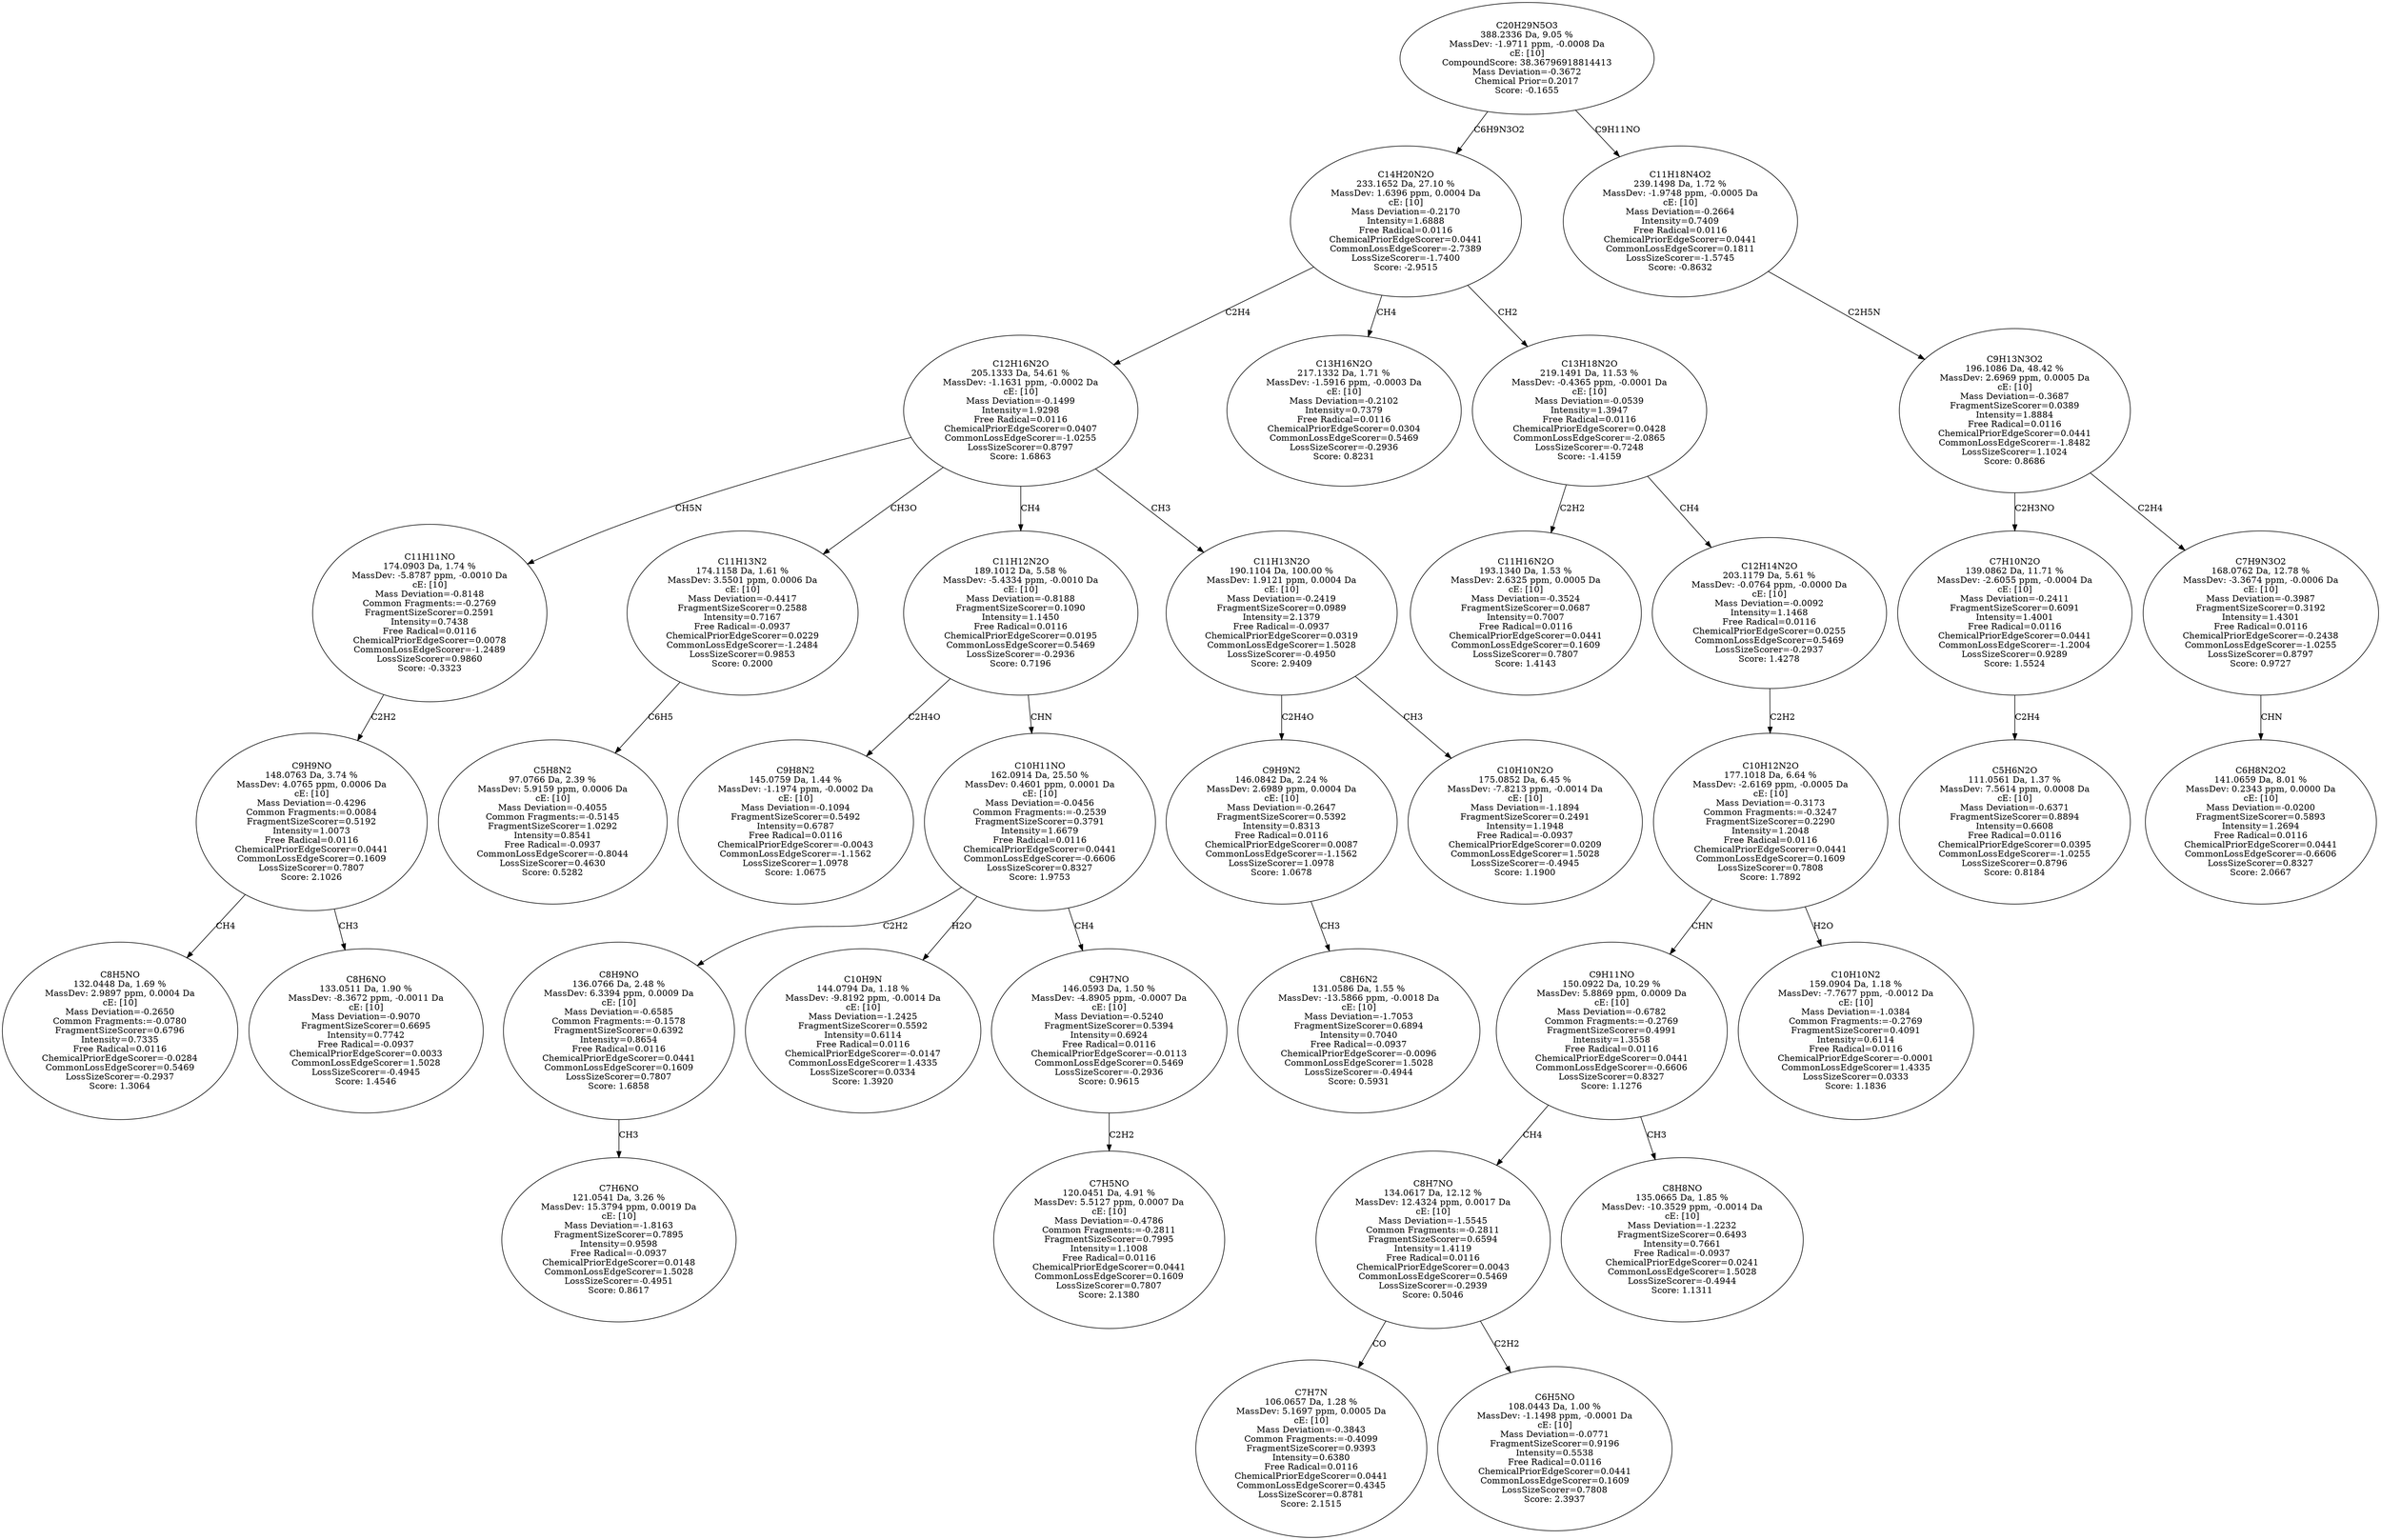 strict digraph {
v1 [label="C8H5NO\n132.0448 Da, 1.69 %\nMassDev: 2.9897 ppm, 0.0004 Da\ncE: [10]\nMass Deviation=-0.2650\nCommon Fragments:=-0.0780\nFragmentSizeScorer=0.6796\nIntensity=0.7335\nFree Radical=0.0116\nChemicalPriorEdgeScorer=-0.0284\nCommonLossEdgeScorer=0.5469\nLossSizeScorer=-0.2937\nScore: 1.3064"];
v2 [label="C8H6NO\n133.0511 Da, 1.90 %\nMassDev: -8.3672 ppm, -0.0011 Da\ncE: [10]\nMass Deviation=-0.9070\nFragmentSizeScorer=0.6695\nIntensity=0.7742\nFree Radical=-0.0937\nChemicalPriorEdgeScorer=0.0033\nCommonLossEdgeScorer=1.5028\nLossSizeScorer=-0.4945\nScore: 1.4546"];
v3 [label="C9H9NO\n148.0763 Da, 3.74 %\nMassDev: 4.0765 ppm, 0.0006 Da\ncE: [10]\nMass Deviation=-0.4296\nCommon Fragments:=0.0084\nFragmentSizeScorer=0.5192\nIntensity=1.0073\nFree Radical=0.0116\nChemicalPriorEdgeScorer=0.0441\nCommonLossEdgeScorer=0.1609\nLossSizeScorer=0.7807\nScore: 2.1026"];
v4 [label="C11H11NO\n174.0903 Da, 1.74 %\nMassDev: -5.8787 ppm, -0.0010 Da\ncE: [10]\nMass Deviation=-0.8148\nCommon Fragments:=-0.2769\nFragmentSizeScorer=0.2591\nIntensity=0.7438\nFree Radical=0.0116\nChemicalPriorEdgeScorer=0.0078\nCommonLossEdgeScorer=-1.2489\nLossSizeScorer=0.9860\nScore: -0.3323"];
v5 [label="C5H8N2\n97.0766 Da, 2.39 %\nMassDev: 5.9159 ppm, 0.0006 Da\ncE: [10]\nMass Deviation=-0.4055\nCommon Fragments:=-0.5145\nFragmentSizeScorer=1.0292\nIntensity=0.8541\nFree Radical=-0.0937\nCommonLossEdgeScorer=-0.8044\nLossSizeScorer=0.4630\nScore: 0.5282"];
v6 [label="C11H13N2\n174.1158 Da, 1.61 %\nMassDev: 3.5501 ppm, 0.0006 Da\ncE: [10]\nMass Deviation=-0.4417\nFragmentSizeScorer=0.2588\nIntensity=0.7167\nFree Radical=-0.0937\nChemicalPriorEdgeScorer=0.0229\nCommonLossEdgeScorer=-1.2484\nLossSizeScorer=0.9853\nScore: 0.2000"];
v7 [label="C9H8N2\n145.0759 Da, 1.44 %\nMassDev: -1.1974 ppm, -0.0002 Da\ncE: [10]\nMass Deviation=-0.1094\nFragmentSizeScorer=0.5492\nIntensity=0.6787\nFree Radical=0.0116\nChemicalPriorEdgeScorer=-0.0043\nCommonLossEdgeScorer=-1.1562\nLossSizeScorer=1.0978\nScore: 1.0675"];
v8 [label="C7H6NO\n121.0541 Da, 3.26 %\nMassDev: 15.3794 ppm, 0.0019 Da\ncE: [10]\nMass Deviation=-1.8163\nFragmentSizeScorer=0.7895\nIntensity=0.9598\nFree Radical=-0.0937\nChemicalPriorEdgeScorer=0.0148\nCommonLossEdgeScorer=1.5028\nLossSizeScorer=-0.4951\nScore: 0.8617"];
v9 [label="C8H9NO\n136.0766 Da, 2.48 %\nMassDev: 6.3394 ppm, 0.0009 Da\ncE: [10]\nMass Deviation=-0.6585\nCommon Fragments:=-0.1578\nFragmentSizeScorer=0.6392\nIntensity=0.8654\nFree Radical=0.0116\nChemicalPriorEdgeScorer=0.0441\nCommonLossEdgeScorer=0.1609\nLossSizeScorer=0.7807\nScore: 1.6858"];
v10 [label="C10H9N\n144.0794 Da, 1.18 %\nMassDev: -9.8192 ppm, -0.0014 Da\ncE: [10]\nMass Deviation=-1.2425\nFragmentSizeScorer=0.5592\nIntensity=0.6114\nFree Radical=0.0116\nChemicalPriorEdgeScorer=-0.0147\nCommonLossEdgeScorer=1.4335\nLossSizeScorer=0.0334\nScore: 1.3920"];
v11 [label="C7H5NO\n120.0451 Da, 4.91 %\nMassDev: 5.5127 ppm, 0.0007 Da\ncE: [10]\nMass Deviation=-0.4786\nCommon Fragments:=-0.2811\nFragmentSizeScorer=0.7995\nIntensity=1.1008\nFree Radical=0.0116\nChemicalPriorEdgeScorer=0.0441\nCommonLossEdgeScorer=0.1609\nLossSizeScorer=0.7807\nScore: 2.1380"];
v12 [label="C9H7NO\n146.0593 Da, 1.50 %\nMassDev: -4.8905 ppm, -0.0007 Da\ncE: [10]\nMass Deviation=-0.5240\nFragmentSizeScorer=0.5394\nIntensity=0.6924\nFree Radical=0.0116\nChemicalPriorEdgeScorer=-0.0113\nCommonLossEdgeScorer=0.5469\nLossSizeScorer=-0.2936\nScore: 0.9615"];
v13 [label="C10H11NO\n162.0914 Da, 25.50 %\nMassDev: 0.4601 ppm, 0.0001 Da\ncE: [10]\nMass Deviation=-0.0456\nCommon Fragments:=-0.2539\nFragmentSizeScorer=0.3791\nIntensity=1.6679\nFree Radical=0.0116\nChemicalPriorEdgeScorer=0.0441\nCommonLossEdgeScorer=-0.6606\nLossSizeScorer=0.8327\nScore: 1.9753"];
v14 [label="C11H12N2O\n189.1012 Da, 5.58 %\nMassDev: -5.4334 ppm, -0.0010 Da\ncE: [10]\nMass Deviation=-0.8188\nFragmentSizeScorer=0.1090\nIntensity=1.1450\nFree Radical=0.0116\nChemicalPriorEdgeScorer=0.0195\nCommonLossEdgeScorer=0.5469\nLossSizeScorer=-0.2936\nScore: 0.7196"];
v15 [label="C8H6N2\n131.0586 Da, 1.55 %\nMassDev: -13.5866 ppm, -0.0018 Da\ncE: [10]\nMass Deviation=-1.7053\nFragmentSizeScorer=0.6894\nIntensity=0.7040\nFree Radical=-0.0937\nChemicalPriorEdgeScorer=-0.0096\nCommonLossEdgeScorer=1.5028\nLossSizeScorer=-0.4944\nScore: 0.5931"];
v16 [label="C9H9N2\n146.0842 Da, 2.24 %\nMassDev: 2.6989 ppm, 0.0004 Da\ncE: [10]\nMass Deviation=-0.2647\nFragmentSizeScorer=0.5392\nIntensity=0.8313\nFree Radical=0.0116\nChemicalPriorEdgeScorer=0.0087\nCommonLossEdgeScorer=-1.1562\nLossSizeScorer=1.0978\nScore: 1.0678"];
v17 [label="C10H10N2O\n175.0852 Da, 6.45 %\nMassDev: -7.8213 ppm, -0.0014 Da\ncE: [10]\nMass Deviation=-1.1894\nFragmentSizeScorer=0.2491\nIntensity=1.1948\nFree Radical=-0.0937\nChemicalPriorEdgeScorer=0.0209\nCommonLossEdgeScorer=1.5028\nLossSizeScorer=-0.4945\nScore: 1.1900"];
v18 [label="C11H13N2O\n190.1104 Da, 100.00 %\nMassDev: 1.9121 ppm, 0.0004 Da\ncE: [10]\nMass Deviation=-0.2419\nFragmentSizeScorer=0.0989\nIntensity=2.1379\nFree Radical=-0.0937\nChemicalPriorEdgeScorer=0.0319\nCommonLossEdgeScorer=1.5028\nLossSizeScorer=-0.4950\nScore: 2.9409"];
v19 [label="C12H16N2O\n205.1333 Da, 54.61 %\nMassDev: -1.1631 ppm, -0.0002 Da\ncE: [10]\nMass Deviation=-0.1499\nIntensity=1.9298\nFree Radical=0.0116\nChemicalPriorEdgeScorer=0.0407\nCommonLossEdgeScorer=-1.0255\nLossSizeScorer=0.8797\nScore: 1.6863"];
v20 [label="C13H16N2O\n217.1332 Da, 1.71 %\nMassDev: -1.5916 ppm, -0.0003 Da\ncE: [10]\nMass Deviation=-0.2102\nIntensity=0.7379\nFree Radical=0.0116\nChemicalPriorEdgeScorer=0.0304\nCommonLossEdgeScorer=0.5469\nLossSizeScorer=-0.2936\nScore: 0.8231"];
v21 [label="C11H16N2O\n193.1340 Da, 1.53 %\nMassDev: 2.6325 ppm, 0.0005 Da\ncE: [10]\nMass Deviation=-0.3524\nFragmentSizeScorer=0.0687\nIntensity=0.7007\nFree Radical=0.0116\nChemicalPriorEdgeScorer=0.0441\nCommonLossEdgeScorer=0.1609\nLossSizeScorer=0.7807\nScore: 1.4143"];
v22 [label="C7H7N\n106.0657 Da, 1.28 %\nMassDev: 5.1697 ppm, 0.0005 Da\ncE: [10]\nMass Deviation=-0.3843\nCommon Fragments:=-0.4099\nFragmentSizeScorer=0.9393\nIntensity=0.6380\nFree Radical=0.0116\nChemicalPriorEdgeScorer=0.0441\nCommonLossEdgeScorer=0.4345\nLossSizeScorer=0.8781\nScore: 2.1515"];
v23 [label="C6H5NO\n108.0443 Da, 1.00 %\nMassDev: -1.1498 ppm, -0.0001 Da\ncE: [10]\nMass Deviation=-0.0771\nFragmentSizeScorer=0.9196\nIntensity=0.5538\nFree Radical=0.0116\nChemicalPriorEdgeScorer=0.0441\nCommonLossEdgeScorer=0.1609\nLossSizeScorer=0.7808\nScore: 2.3937"];
v24 [label="C8H7NO\n134.0617 Da, 12.12 %\nMassDev: 12.4324 ppm, 0.0017 Da\ncE: [10]\nMass Deviation=-1.5545\nCommon Fragments:=-0.2811\nFragmentSizeScorer=0.6594\nIntensity=1.4119\nFree Radical=0.0116\nChemicalPriorEdgeScorer=0.0043\nCommonLossEdgeScorer=0.5469\nLossSizeScorer=-0.2939\nScore: 0.5046"];
v25 [label="C8H8NO\n135.0665 Da, 1.85 %\nMassDev: -10.3529 ppm, -0.0014 Da\ncE: [10]\nMass Deviation=-1.2232\nFragmentSizeScorer=0.6493\nIntensity=0.7661\nFree Radical=-0.0937\nChemicalPriorEdgeScorer=0.0241\nCommonLossEdgeScorer=1.5028\nLossSizeScorer=-0.4944\nScore: 1.1311"];
v26 [label="C9H11NO\n150.0922 Da, 10.29 %\nMassDev: 5.8869 ppm, 0.0009 Da\ncE: [10]\nMass Deviation=-0.6782\nCommon Fragments:=-0.2769\nFragmentSizeScorer=0.4991\nIntensity=1.3558\nFree Radical=0.0116\nChemicalPriorEdgeScorer=0.0441\nCommonLossEdgeScorer=-0.6606\nLossSizeScorer=0.8327\nScore: 1.1276"];
v27 [label="C10H10N2\n159.0904 Da, 1.18 %\nMassDev: -7.7677 ppm, -0.0012 Da\ncE: [10]\nMass Deviation=-1.0384\nCommon Fragments:=-0.2769\nFragmentSizeScorer=0.4091\nIntensity=0.6114\nFree Radical=0.0116\nChemicalPriorEdgeScorer=-0.0001\nCommonLossEdgeScorer=1.4335\nLossSizeScorer=0.0333\nScore: 1.1836"];
v28 [label="C10H12N2O\n177.1018 Da, 6.64 %\nMassDev: -2.6169 ppm, -0.0005 Da\ncE: [10]\nMass Deviation=-0.3173\nCommon Fragments:=-0.3247\nFragmentSizeScorer=0.2290\nIntensity=1.2048\nFree Radical=0.0116\nChemicalPriorEdgeScorer=0.0441\nCommonLossEdgeScorer=0.1609\nLossSizeScorer=0.7808\nScore: 1.7892"];
v29 [label="C12H14N2O\n203.1179 Da, 5.61 %\nMassDev: -0.0764 ppm, -0.0000 Da\ncE: [10]\nMass Deviation=-0.0092\nIntensity=1.1468\nFree Radical=0.0116\nChemicalPriorEdgeScorer=0.0255\nCommonLossEdgeScorer=0.5469\nLossSizeScorer=-0.2937\nScore: 1.4278"];
v30 [label="C13H18N2O\n219.1491 Da, 11.53 %\nMassDev: -0.4365 ppm, -0.0001 Da\ncE: [10]\nMass Deviation=-0.0539\nIntensity=1.3947\nFree Radical=0.0116\nChemicalPriorEdgeScorer=0.0428\nCommonLossEdgeScorer=-2.0865\nLossSizeScorer=-0.7248\nScore: -1.4159"];
v31 [label="C14H20N2O\n233.1652 Da, 27.10 %\nMassDev: 1.6396 ppm, 0.0004 Da\ncE: [10]\nMass Deviation=-0.2170\nIntensity=1.6888\nFree Radical=0.0116\nChemicalPriorEdgeScorer=0.0441\nCommonLossEdgeScorer=-2.7389\nLossSizeScorer=-1.7400\nScore: -2.9515"];
v32 [label="C5H6N2O\n111.0561 Da, 1.37 %\nMassDev: 7.5614 ppm, 0.0008 Da\ncE: [10]\nMass Deviation=-0.6371\nFragmentSizeScorer=0.8894\nIntensity=0.6608\nFree Radical=0.0116\nChemicalPriorEdgeScorer=0.0395\nCommonLossEdgeScorer=-1.0255\nLossSizeScorer=0.8796\nScore: 0.8184"];
v33 [label="C7H10N2O\n139.0862 Da, 11.71 %\nMassDev: -2.6055 ppm, -0.0004 Da\ncE: [10]\nMass Deviation=-0.2411\nFragmentSizeScorer=0.6091\nIntensity=1.4001\nFree Radical=0.0116\nChemicalPriorEdgeScorer=0.0441\nCommonLossEdgeScorer=-1.2004\nLossSizeScorer=0.9289\nScore: 1.5524"];
v34 [label="C6H8N2O2\n141.0659 Da, 8.01 %\nMassDev: 0.2343 ppm, 0.0000 Da\ncE: [10]\nMass Deviation=-0.0200\nFragmentSizeScorer=0.5893\nIntensity=1.2694\nFree Radical=0.0116\nChemicalPriorEdgeScorer=0.0441\nCommonLossEdgeScorer=-0.6606\nLossSizeScorer=0.8327\nScore: 2.0667"];
v35 [label="C7H9N3O2\n168.0762 Da, 12.78 %\nMassDev: -3.3674 ppm, -0.0006 Da\ncE: [10]\nMass Deviation=-0.3987\nFragmentSizeScorer=0.3192\nIntensity=1.4301\nFree Radical=0.0116\nChemicalPriorEdgeScorer=-0.2438\nCommonLossEdgeScorer=-1.0255\nLossSizeScorer=0.8797\nScore: 0.9727"];
v36 [label="C9H13N3O2\n196.1086 Da, 48.42 %\nMassDev: 2.6969 ppm, 0.0005 Da\ncE: [10]\nMass Deviation=-0.3687\nFragmentSizeScorer=0.0389\nIntensity=1.8884\nFree Radical=0.0116\nChemicalPriorEdgeScorer=0.0441\nCommonLossEdgeScorer=-1.8482\nLossSizeScorer=1.1024\nScore: 0.8686"];
v37 [label="C11H18N4O2\n239.1498 Da, 1.72 %\nMassDev: -1.9748 ppm, -0.0005 Da\ncE: [10]\nMass Deviation=-0.2664\nIntensity=0.7409\nFree Radical=0.0116\nChemicalPriorEdgeScorer=0.0441\nCommonLossEdgeScorer=0.1811\nLossSizeScorer=-1.5745\nScore: -0.8632"];
v38 [label="C20H29N5O3\n388.2336 Da, 9.05 %\nMassDev: -1.9711 ppm, -0.0008 Da\ncE: [10]\nCompoundScore: 38.36796918814413\nMass Deviation=-0.3672\nChemical Prior=0.2017\nScore: -0.1655"];
v3 -> v1 [label="CH4"];
v3 -> v2 [label="CH3"];
v4 -> v3 [label="C2H2"];
v19 -> v4 [label="CH5N"];
v6 -> v5 [label="C6H5"];
v19 -> v6 [label="CH3O"];
v14 -> v7 [label="C2H4O"];
v9 -> v8 [label="CH3"];
v13 -> v9 [label="C2H2"];
v13 -> v10 [label="H2O"];
v12 -> v11 [label="C2H2"];
v13 -> v12 [label="CH4"];
v14 -> v13 [label="CHN"];
v19 -> v14 [label="CH4"];
v16 -> v15 [label="CH3"];
v18 -> v16 [label="C2H4O"];
v18 -> v17 [label="CH3"];
v19 -> v18 [label="CH3"];
v31 -> v19 [label="C2H4"];
v31 -> v20 [label="CH4"];
v30 -> v21 [label="C2H2"];
v24 -> v22 [label="CO"];
v24 -> v23 [label="C2H2"];
v26 -> v24 [label="CH4"];
v26 -> v25 [label="CH3"];
v28 -> v26 [label="CHN"];
v28 -> v27 [label="H2O"];
v29 -> v28 [label="C2H2"];
v30 -> v29 [label="CH4"];
v31 -> v30 [label="CH2"];
v38 -> v31 [label="C6H9N3O2"];
v33 -> v32 [label="C2H4"];
v36 -> v33 [label="C2H3NO"];
v35 -> v34 [label="CHN"];
v36 -> v35 [label="C2H4"];
v37 -> v36 [label="C2H5N"];
v38 -> v37 [label="C9H11NO"];
}